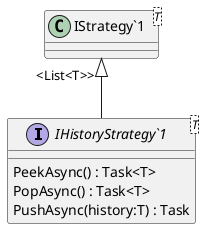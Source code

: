 @startuml
interface "IHistoryStrategy`1"<T> {
    PeekAsync() : Task<T>
    PopAsync() : Task<T>
    PushAsync(history:T) : Task
}
class "IStrategy`1"<T> {
}
"IStrategy`1" "<List<T>>" <|-- "IHistoryStrategy`1"
@enduml
